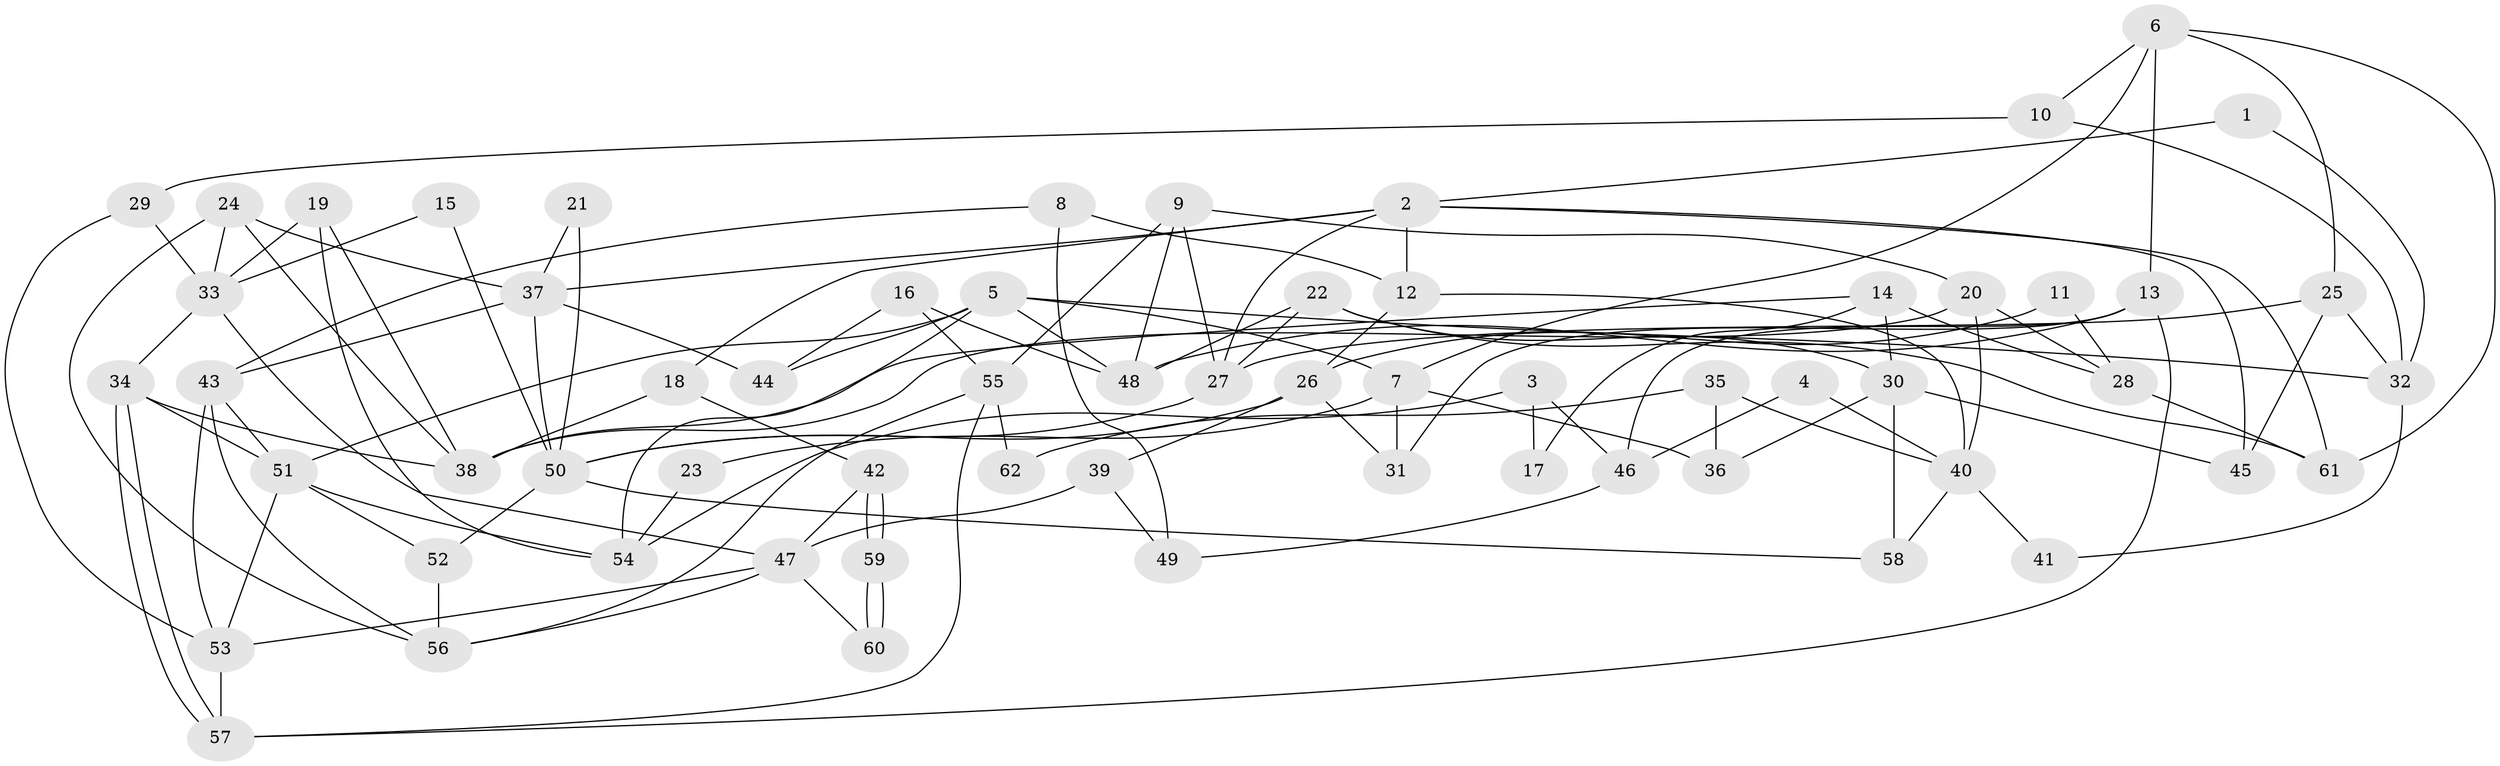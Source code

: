 // Generated by graph-tools (version 1.1) at 2025/02/03/09/25 03:02:14]
// undirected, 62 vertices, 124 edges
graph export_dot {
graph [start="1"]
  node [color=gray90,style=filled];
  1;
  2;
  3;
  4;
  5;
  6;
  7;
  8;
  9;
  10;
  11;
  12;
  13;
  14;
  15;
  16;
  17;
  18;
  19;
  20;
  21;
  22;
  23;
  24;
  25;
  26;
  27;
  28;
  29;
  30;
  31;
  32;
  33;
  34;
  35;
  36;
  37;
  38;
  39;
  40;
  41;
  42;
  43;
  44;
  45;
  46;
  47;
  48;
  49;
  50;
  51;
  52;
  53;
  54;
  55;
  56;
  57;
  58;
  59;
  60;
  61;
  62;
  1 -- 32;
  1 -- 2;
  2 -- 37;
  2 -- 18;
  2 -- 12;
  2 -- 27;
  2 -- 45;
  2 -- 61;
  3 -- 54;
  3 -- 46;
  3 -- 17;
  4 -- 40;
  4 -- 46;
  5 -- 48;
  5 -- 54;
  5 -- 7;
  5 -- 32;
  5 -- 44;
  5 -- 51;
  6 -- 61;
  6 -- 10;
  6 -- 7;
  6 -- 13;
  6 -- 25;
  7 -- 23;
  7 -- 31;
  7 -- 36;
  8 -- 12;
  8 -- 43;
  8 -- 49;
  9 -- 55;
  9 -- 27;
  9 -- 20;
  9 -- 48;
  10 -- 32;
  10 -- 29;
  11 -- 26;
  11 -- 28;
  12 -- 26;
  12 -- 40;
  13 -- 57;
  13 -- 31;
  13 -- 46;
  13 -- 48;
  14 -- 30;
  14 -- 38;
  14 -- 17;
  14 -- 28;
  15 -- 33;
  15 -- 50;
  16 -- 44;
  16 -- 48;
  16 -- 55;
  18 -- 42;
  18 -- 38;
  19 -- 38;
  19 -- 33;
  19 -- 54;
  20 -- 40;
  20 -- 28;
  20 -- 38;
  21 -- 50;
  21 -- 37;
  22 -- 61;
  22 -- 48;
  22 -- 27;
  22 -- 30;
  23 -- 54;
  24 -- 38;
  24 -- 37;
  24 -- 33;
  24 -- 56;
  25 -- 27;
  25 -- 32;
  25 -- 45;
  26 -- 31;
  26 -- 50;
  26 -- 39;
  27 -- 50;
  28 -- 61;
  29 -- 33;
  29 -- 53;
  30 -- 45;
  30 -- 36;
  30 -- 58;
  32 -- 41;
  33 -- 34;
  33 -- 47;
  34 -- 51;
  34 -- 57;
  34 -- 57;
  34 -- 38;
  35 -- 40;
  35 -- 36;
  35 -- 62;
  37 -- 50;
  37 -- 43;
  37 -- 44;
  39 -- 47;
  39 -- 49;
  40 -- 58;
  40 -- 41;
  42 -- 47;
  42 -- 59;
  42 -- 59;
  43 -- 53;
  43 -- 56;
  43 -- 51;
  46 -- 49;
  47 -- 56;
  47 -- 53;
  47 -- 60;
  50 -- 52;
  50 -- 58;
  51 -- 52;
  51 -- 53;
  51 -- 54;
  52 -- 56;
  53 -- 57;
  55 -- 57;
  55 -- 56;
  55 -- 62;
  59 -- 60;
  59 -- 60;
}
